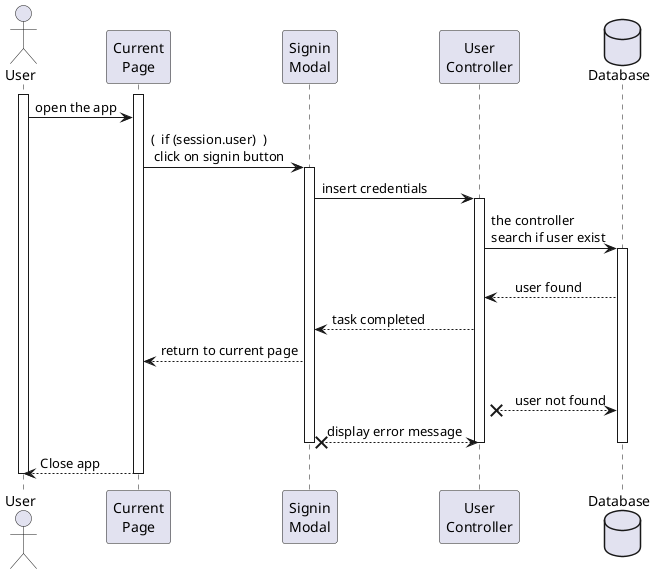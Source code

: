 @startuml signin

actor User
participant "Current\nPage" as CurrentPage
participant "Signin\nModal" as SigninModal
participant "User\nController" as UserController
database Database

activate User
    activate CurrentPage
        User -> CurrentPage: open the app
        CurrentPage -> SigninModal: (  if (session.user)  )\n click on signin button
    

    activate SigninModal
        SigninModal -> UserController: insert credentials
        activate UserController
        UserController -> Database: the controller\nsearch if user exist
        activate Database
        UserController <-- Database : \n    user found
        SigninModal <-- UserController: task completed
        CurrentPage <-- SigninModal: return to current page
        UserController x-- Database : \n    user not found
        SigninModal x-- UserController: display error message
        deactivate Database
        deactivate UserController

    deactivate SigninModal
    
    User <-- CurrentPage: Close app
    deactivate CurrentPage
deactivate User

@enduml